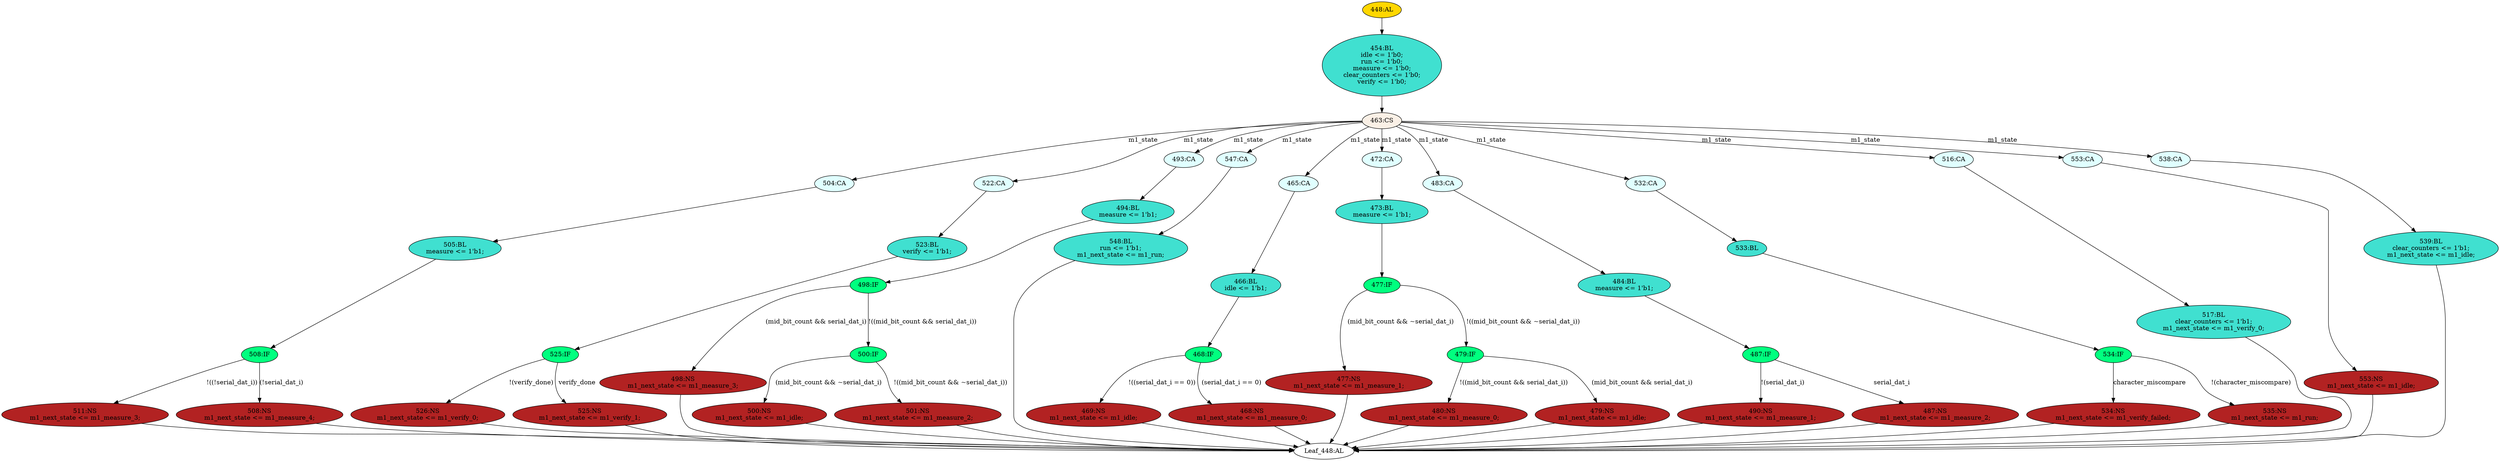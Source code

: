 strict digraph "" {
	node [label="\N"];
	"494:BL"	 [ast="<pyverilog.vparser.ast.Block object at 0x7f7881758b10>",
		fillcolor=turquoise,
		label="494:BL
measure <= 1'b1;",
		statements="[<pyverilog.vparser.ast.NonblockingSubstitution object at 0x7f7881758b50>]",
		style=filled,
		typ=Block];
	"498:IF"	 [ast="<pyverilog.vparser.ast.IfStatement object at 0x7f7881758c90>",
		fillcolor=springgreen,
		label="498:IF",
		statements="[]",
		style=filled,
		typ=IfStatement];
	"494:BL" -> "498:IF"	 [cond="[]",
		lineno=None];
	"534:NS"	 [ast="<pyverilog.vparser.ast.NonblockingSubstitution object at 0x7f7881749310>",
		fillcolor=firebrick,
		label="534:NS
m1_next_state <= m1_verify_failed;",
		statements="[<pyverilog.vparser.ast.NonblockingSubstitution object at 0x7f7881749310>]",
		style=filled,
		typ=NonblockingSubstitution];
	"Leaf_448:AL"	 [def_var="['verify', 'run', 'm1_next_state', 'clear_counters', 'idle', 'measure']",
		label="Leaf_448:AL"];
	"534:NS" -> "Leaf_448:AL"	 [cond="[]",
		lineno=None];
	"448:AL"	 [ast="<pyverilog.vparser.ast.Always object at 0x7f788174f6d0>",
		clk_sens=False,
		fillcolor=gold,
		label="448:AL",
		sens="['m1_state', 'mid_bit_count', 'serial_dat_i', 'verify_done', 'character_miscompare']",
		statements="[]",
		style=filled,
		typ=Always,
		use_var="['m1_state', 'verify_done', 'serial_dat_i', 'character_miscompare', 'mid_bit_count']"];
	"454:BL"	 [ast="<pyverilog.vparser.ast.Block object at 0x7f788174fa90>",
		fillcolor=turquoise,
		label="454:BL
idle <= 1'b0;
run <= 1'b0;
measure <= 1'b0;
clear_counters <= 1'b0;
verify <= 1'b0;",
		statements="[<pyverilog.vparser.ast.NonblockingSubstitution object at 0x7f788174fb10>, <pyverilog.vparser.ast.NonblockingSubstitution object \
at 0x7f788174fc50>, <pyverilog.vparser.ast.NonblockingSubstitution object at 0x7f788174fd90>, <pyverilog.vparser.ast.NonblockingSubstitution \
object at 0x7f788174fed0>, <pyverilog.vparser.ast.NonblockingSubstitution object at 0x7f7881750090>]",
		style=filled,
		typ=Block];
	"448:AL" -> "454:BL"	 [cond="[]",
		lineno=None];
	"526:NS"	 [ast="<pyverilog.vparser.ast.NonblockingSubstitution object at 0x7f78816e0e50>",
		fillcolor=firebrick,
		label="526:NS
m1_next_state <= m1_verify_0;",
		statements="[<pyverilog.vparser.ast.NonblockingSubstitution object at 0x7f78816e0e50>]",
		style=filled,
		typ=NonblockingSubstitution];
	"526:NS" -> "Leaf_448:AL"	 [cond="[]",
		lineno=None];
	"504:CA"	 [ast="<pyverilog.vparser.ast.Case object at 0x7f78816e0490>",
		fillcolor=lightcyan,
		label="504:CA",
		statements="[]",
		style=filled,
		typ=Case];
	"505:BL"	 [ast="<pyverilog.vparser.ast.Block object at 0x7f78816e0550>",
		fillcolor=turquoise,
		label="505:BL
measure <= 1'b1;",
		statements="[<pyverilog.vparser.ast.NonblockingSubstitution object at 0x7f78816e0590>]",
		style=filled,
		typ=Block];
	"504:CA" -> "505:BL"	 [cond="[]",
		lineno=None];
	"498:NS"	 [ast="<pyverilog.vparser.ast.NonblockingSubstitution object at 0x7f78816e0210>",
		fillcolor=firebrick,
		label="498:NS
m1_next_state <= m1_measure_3;",
		statements="[<pyverilog.vparser.ast.NonblockingSubstitution object at 0x7f78816e0210>]",
		style=filled,
		typ=NonblockingSubstitution];
	"498:NS" -> "Leaf_448:AL"	 [cond="[]",
		lineno=None];
	"469:NS"	 [ast="<pyverilog.vparser.ast.NonblockingSubstitution object at 0x7f78817504d0>",
		fillcolor=firebrick,
		label="469:NS
m1_next_state <= m1_idle;",
		statements="[<pyverilog.vparser.ast.NonblockingSubstitution object at 0x7f78817504d0>]",
		style=filled,
		typ=NonblockingSubstitution];
	"469:NS" -> "Leaf_448:AL"	 [cond="[]",
		lineno=None];
	"487:IF"	 [ast="<pyverilog.vparser.ast.IfStatement object at 0x7f7881758610>",
		fillcolor=springgreen,
		label="487:IF",
		statements="[]",
		style=filled,
		typ=IfStatement];
	"490:NS"	 [ast="<pyverilog.vparser.ast.NonblockingSubstitution object at 0x7f7881758650>",
		fillcolor=firebrick,
		label="490:NS
m1_next_state <= m1_measure_1;",
		statements="[<pyverilog.vparser.ast.NonblockingSubstitution object at 0x7f7881758650>]",
		style=filled,
		typ=NonblockingSubstitution];
	"487:IF" -> "490:NS"	 [cond="['serial_dat_i']",
		label="!(serial_dat_i)",
		lineno=487];
	"487:NS"	 [ast="<pyverilog.vparser.ast.NonblockingSubstitution object at 0x7f7881758810>",
		fillcolor=firebrick,
		label="487:NS
m1_next_state <= m1_measure_2;",
		statements="[<pyverilog.vparser.ast.NonblockingSubstitution object at 0x7f7881758810>]",
		style=filled,
		typ=NonblockingSubstitution];
	"487:IF" -> "487:NS"	 [cond="['serial_dat_i']",
		label=serial_dat_i,
		lineno=487];
	"522:CA"	 [ast="<pyverilog.vparser.ast.Case object at 0x7f78816e0c10>",
		fillcolor=lightcyan,
		label="522:CA",
		statements="[]",
		style=filled,
		typ=Case];
	"523:BL"	 [ast="<pyverilog.vparser.ast.Block object at 0x7f78816e0c90>",
		fillcolor=turquoise,
		label="523:BL
verify <= 1'b1;",
		statements="[<pyverilog.vparser.ast.NonblockingSubstitution object at 0x7f78816e0cd0>]",
		style=filled,
		typ=Block];
	"522:CA" -> "523:BL"	 [cond="[]",
		lineno=None];
	"508:IF"	 [ast="<pyverilog.vparser.ast.IfStatement object at 0x7f78816e06d0>",
		fillcolor=springgreen,
		label="508:IF",
		statements="[]",
		style=filled,
		typ=IfStatement];
	"505:BL" -> "508:IF"	 [cond="[]",
		lineno=None];
	"533:BL"	 [ast="<pyverilog.vparser.ast.Block object at 0x7f78816e9250>",
		fillcolor=turquoise,
		label="533:BL",
		statements="[]",
		style=filled,
		typ=Block];
	"534:IF"	 [ast="<pyverilog.vparser.ast.IfStatement object at 0x7f78816e9290>",
		fillcolor=springgreen,
		label="534:IF",
		statements="[]",
		style=filled,
		typ=IfStatement];
	"533:BL" -> "534:IF"	 [cond="[]",
		lineno=None];
	"511:NS"	 [ast="<pyverilog.vparser.ast.NonblockingSubstitution object at 0x7f78816e0710>",
		fillcolor=firebrick,
		label="511:NS
m1_next_state <= m1_measure_3;",
		statements="[<pyverilog.vparser.ast.NonblockingSubstitution object at 0x7f78816e0710>]",
		style=filled,
		typ=NonblockingSubstitution];
	"511:NS" -> "Leaf_448:AL"	 [cond="[]",
		lineno=None];
	"480:NS"	 [ast="<pyverilog.vparser.ast.NonblockingSubstitution object at 0x7f7881750bd0>",
		fillcolor=firebrick,
		label="480:NS
m1_next_state <= m1_measure_0;",
		statements="[<pyverilog.vparser.ast.NonblockingSubstitution object at 0x7f7881750bd0>]",
		style=filled,
		typ=NonblockingSubstitution];
	"480:NS" -> "Leaf_448:AL"	 [cond="[]",
		lineno=None];
	"493:CA"	 [ast="<pyverilog.vparser.ast.Case object at 0x7f7881758a50>",
		fillcolor=lightcyan,
		label="493:CA",
		statements="[]",
		style=filled,
		typ=Case];
	"493:CA" -> "494:BL"	 [cond="[]",
		lineno=None];
	"463:CS"	 [ast="<pyverilog.vparser.ast.CaseStatement object at 0x7f78817501d0>",
		fillcolor=linen,
		label="463:CS",
		statements="[]",
		style=filled,
		typ=CaseStatement];
	"454:BL" -> "463:CS"	 [cond="[]",
		lineno=None];
	"547:CA"	 [ast="<pyverilog.vparser.ast.Case object at 0x7f78816e98d0>",
		fillcolor=lightcyan,
		label="547:CA",
		statements="[]",
		style=filled,
		typ=Case];
	"548:BL"	 [ast="<pyverilog.vparser.ast.Block object at 0x7f78816e9950>",
		fillcolor=turquoise,
		label="548:BL
run <= 1'b1;
m1_next_state <= m1_run;",
		statements="[<pyverilog.vparser.ast.NonblockingSubstitution object at 0x7f78816e9990>, <pyverilog.vparser.ast.NonblockingSubstitution object \
at 0x7f78816e9b10>]",
		style=filled,
		typ=Block];
	"547:CA" -> "548:BL"	 [cond="[]",
		lineno=None];
	"463:CS" -> "504:CA"	 [cond="['m1_state']",
		label=m1_state,
		lineno=463];
	"463:CS" -> "522:CA"	 [cond="['m1_state']",
		label=m1_state,
		lineno=463];
	"463:CS" -> "493:CA"	 [cond="['m1_state']",
		label=m1_state,
		lineno=463];
	"463:CS" -> "547:CA"	 [cond="['m1_state']",
		label=m1_state,
		lineno=463];
	"465:CA"	 [ast="<pyverilog.vparser.ast.Case object at 0x7f7881750290>",
		fillcolor=lightcyan,
		label="465:CA",
		statements="[]",
		style=filled,
		typ=Case];
	"463:CS" -> "465:CA"	 [cond="['m1_state']",
		label=m1_state,
		lineno=463];
	"472:CA"	 [ast="<pyverilog.vparser.ast.Case object at 0x7f7881750910>",
		fillcolor=lightcyan,
		label="472:CA",
		statements="[]",
		style=filled,
		typ=Case];
	"463:CS" -> "472:CA"	 [cond="['m1_state']",
		label=m1_state,
		lineno=463];
	"483:CA"	 [ast="<pyverilog.vparser.ast.Case object at 0x7f78817583d0>",
		fillcolor=lightcyan,
		label="483:CA",
		statements="[]",
		style=filled,
		typ=Case];
	"463:CS" -> "483:CA"	 [cond="['m1_state']",
		label=m1_state,
		lineno=463];
	"532:CA"	 [ast="<pyverilog.vparser.ast.Case object at 0x7f78816e91d0>",
		fillcolor=lightcyan,
		label="532:CA",
		statements="[]",
		style=filled,
		typ=Case];
	"463:CS" -> "532:CA"	 [cond="['m1_state']",
		label=m1_state,
		lineno=463];
	"516:CA"	 [ast="<pyverilog.vparser.ast.Case object at 0x7f78816e0b50>",
		fillcolor=lightcyan,
		label="516:CA",
		statements="[]",
		style=filled,
		typ=Case];
	"463:CS" -> "516:CA"	 [cond="['m1_state']",
		label=m1_state,
		lineno=463];
	"553:CA"	 [ast="<pyverilog.vparser.ast.Case object at 0x7f78816e9c90>",
		fillcolor=lightcyan,
		label="553:CA",
		statements="[]",
		style=filled,
		typ=Case];
	"463:CS" -> "553:CA"	 [cond="['m1_state']",
		label=m1_state,
		lineno=463];
	"538:CA"	 [ast="<pyverilog.vparser.ast.Case object at 0x7f78816e9490>",
		fillcolor=lightcyan,
		label="538:CA",
		statements="[]",
		style=filled,
		typ=Case];
	"463:CS" -> "538:CA"	 [cond="['m1_state']",
		label=m1_state,
		lineno=463];
	"477:NS"	 [ast="<pyverilog.vparser.ast.NonblockingSubstitution object at 0x7f7881758090>",
		fillcolor=firebrick,
		label="477:NS
m1_next_state <= m1_measure_1;",
		statements="[<pyverilog.vparser.ast.NonblockingSubstitution object at 0x7f7881758090>]",
		style=filled,
		typ=NonblockingSubstitution];
	"477:NS" -> "Leaf_448:AL"	 [cond="[]",
		lineno=None];
	"500:NS"	 [ast="<pyverilog.vparser.ast.NonblockingSubstitution object at 0x7f7881758ed0>",
		fillcolor=firebrick,
		label="500:NS
m1_next_state <= m1_idle;",
		statements="[<pyverilog.vparser.ast.NonblockingSubstitution object at 0x7f7881758ed0>]",
		style=filled,
		typ=NonblockingSubstitution];
	"500:NS" -> "Leaf_448:AL"	 [cond="[]",
		lineno=None];
	"466:BL"	 [ast="<pyverilog.vparser.ast.Block object at 0x7f7881750310>",
		fillcolor=turquoise,
		label="466:BL
idle <= 1'b1;",
		statements="[<pyverilog.vparser.ast.NonblockingSubstitution object at 0x7f7881750350>]",
		style=filled,
		typ=Block];
	"465:CA" -> "466:BL"	 [cond="[]",
		lineno=None];
	"508:IF" -> "511:NS"	 [cond="['serial_dat_i']",
		label="!((!serial_dat_i))",
		lineno=508];
	"508:NS"	 [ast="<pyverilog.vparser.ast.NonblockingSubstitution object at 0x7f78816e08d0>",
		fillcolor=firebrick,
		label="508:NS
m1_next_state <= m1_measure_4;",
		statements="[<pyverilog.vparser.ast.NonblockingSubstitution object at 0x7f78816e08d0>]",
		style=filled,
		typ=NonblockingSubstitution];
	"508:IF" -> "508:NS"	 [cond="['serial_dat_i']",
		label="(!serial_dat_i)",
		lineno=508];
	"484:BL"	 [ast="<pyverilog.vparser.ast.Block object at 0x7f7881758490>",
		fillcolor=turquoise,
		label="484:BL
measure <= 1'b1;",
		statements="[<pyverilog.vparser.ast.NonblockingSubstitution object at 0x7f78817584d0>]",
		style=filled,
		typ=Block];
	"484:BL" -> "487:IF"	 [cond="[]",
		lineno=None];
	"468:NS"	 [ast="<pyverilog.vparser.ast.NonblockingSubstitution object at 0x7f7881750650>",
		fillcolor=firebrick,
		label="468:NS
m1_next_state <= m1_measure_0;",
		statements="[<pyverilog.vparser.ast.NonblockingSubstitution object at 0x7f7881750650>]",
		style=filled,
		typ=NonblockingSubstitution];
	"468:NS" -> "Leaf_448:AL"	 [cond="[]",
		lineno=None];
	"500:IF"	 [ast="<pyverilog.vparser.ast.IfStatement object at 0x7f7881758cd0>",
		fillcolor=springgreen,
		label="500:IF",
		statements="[]",
		style=filled,
		typ=IfStatement];
	"500:IF" -> "500:NS"	 [cond="['mid_bit_count', 'serial_dat_i']",
		label="(mid_bit_count && ~serial_dat_i)",
		lineno=500];
	"501:NS"	 [ast="<pyverilog.vparser.ast.NonblockingSubstitution object at 0x7f7881758d10>",
		fillcolor=firebrick,
		label="501:NS
m1_next_state <= m1_measure_2;",
		statements="[<pyverilog.vparser.ast.NonblockingSubstitution object at 0x7f7881758d10>]",
		style=filled,
		typ=NonblockingSubstitution];
	"500:IF" -> "501:NS"	 [cond="['mid_bit_count', 'serial_dat_i']",
		label="!((mid_bit_count && ~serial_dat_i))",
		lineno=500];
	"477:IF"	 [ast="<pyverilog.vparser.ast.IfStatement object at 0x7f7881750b50>",
		fillcolor=springgreen,
		label="477:IF",
		statements="[]",
		style=filled,
		typ=IfStatement];
	"477:IF" -> "477:NS"	 [cond="['mid_bit_count', 'serial_dat_i']",
		label="(mid_bit_count && ~serial_dat_i)",
		lineno=477];
	"479:IF"	 [ast="<pyverilog.vparser.ast.IfStatement object at 0x7f7881750b90>",
		fillcolor=springgreen,
		label="479:IF",
		statements="[]",
		style=filled,
		typ=IfStatement];
	"477:IF" -> "479:IF"	 [cond="['mid_bit_count', 'serial_dat_i']",
		label="!((mid_bit_count && ~serial_dat_i))",
		lineno=477];
	"479:NS"	 [ast="<pyverilog.vparser.ast.NonblockingSubstitution object at 0x7f7881750d90>",
		fillcolor=firebrick,
		label="479:NS
m1_next_state <= m1_idle;",
		statements="[<pyverilog.vparser.ast.NonblockingSubstitution object at 0x7f7881750d90>]",
		style=filled,
		typ=NonblockingSubstitution];
	"479:NS" -> "Leaf_448:AL"	 [cond="[]",
		lineno=None];
	"535:NS"	 [ast="<pyverilog.vparser.ast.NonblockingSubstitution object at 0x7f78816e92d0>",
		fillcolor=firebrick,
		label="535:NS
m1_next_state <= m1_run;",
		statements="[<pyverilog.vparser.ast.NonblockingSubstitution object at 0x7f78816e92d0>]",
		style=filled,
		typ=NonblockingSubstitution];
	"535:NS" -> "Leaf_448:AL"	 [cond="[]",
		lineno=None];
	"525:NS"	 [ast="<pyverilog.vparser.ast.NonblockingSubstitution object at 0x7f78816e0fd0>",
		fillcolor=firebrick,
		label="525:NS
m1_next_state <= m1_verify_1;",
		statements="[<pyverilog.vparser.ast.NonblockingSubstitution object at 0x7f78816e0fd0>]",
		style=filled,
		typ=NonblockingSubstitution];
	"525:NS" -> "Leaf_448:AL"	 [cond="[]",
		lineno=None];
	"468:IF"	 [ast="<pyverilog.vparser.ast.IfStatement object at 0x7f7881750490>",
		fillcolor=springgreen,
		label="468:IF",
		statements="[]",
		style=filled,
		typ=IfStatement];
	"468:IF" -> "469:NS"	 [cond="['serial_dat_i']",
		label="!((serial_dat_i == 0))",
		lineno=468];
	"468:IF" -> "468:NS"	 [cond="['serial_dat_i']",
		label="(serial_dat_i == 0)",
		lineno=468];
	"473:BL"	 [ast="<pyverilog.vparser.ast.Block object at 0x7f78817509d0>",
		fillcolor=turquoise,
		label="473:BL
measure <= 1'b1;",
		statements="[<pyverilog.vparser.ast.NonblockingSubstitution object at 0x7f7881750a10>]",
		style=filled,
		typ=Block];
	"472:CA" -> "473:BL"	 [cond="[]",
		lineno=None];
	"473:BL" -> "477:IF"	 [cond="[]",
		lineno=None];
	"548:BL" -> "Leaf_448:AL"	 [cond="[]",
		lineno=None];
	"525:IF"	 [ast="<pyverilog.vparser.ast.IfStatement object at 0x7f78816e0e10>",
		fillcolor=springgreen,
		label="525:IF",
		statements="[]",
		style=filled,
		typ=IfStatement];
	"523:BL" -> "525:IF"	 [cond="[]",
		lineno=None];
	"498:IF" -> "498:NS"	 [cond="['mid_bit_count', 'serial_dat_i']",
		label="(mid_bit_count && serial_dat_i)",
		lineno=498];
	"498:IF" -> "500:IF"	 [cond="['mid_bit_count', 'serial_dat_i']",
		label="!((mid_bit_count && serial_dat_i))",
		lineno=498];
	"553:NS"	 [ast="<pyverilog.vparser.ast.NonblockingSubstitution object at 0x7f78816e9cd0>",
		fillcolor=firebrick,
		label="553:NS
m1_next_state <= m1_idle;",
		statements="[<pyverilog.vparser.ast.NonblockingSubstitution object at 0x7f78816e9cd0>]",
		style=filled,
		typ=NonblockingSubstitution];
	"553:NS" -> "Leaf_448:AL"	 [cond="[]",
		lineno=None];
	"539:BL"	 [ast="<pyverilog.vparser.ast.Block object at 0x7f78816e9550>",
		fillcolor=turquoise,
		label="539:BL
clear_counters <= 1'b1;
m1_next_state <= m1_idle;",
		statements="[<pyverilog.vparser.ast.NonblockingSubstitution object at 0x7f78816e9590>, <pyverilog.vparser.ast.NonblockingSubstitution object \
at 0x7f78816e9750>]",
		style=filled,
		typ=Block];
	"539:BL" -> "Leaf_448:AL"	 [cond="[]",
		lineno=None];
	"483:CA" -> "484:BL"	 [cond="[]",
		lineno=None];
	"490:NS" -> "Leaf_448:AL"	 [cond="[]",
		lineno=None];
	"517:BL"	 [ast="<pyverilog.vparser.ast.Block object at 0x7f788174f490>",
		fillcolor=turquoise,
		label="517:BL
clear_counters <= 1'b1;
m1_next_state <= m1_verify_0;",
		statements="[<pyverilog.vparser.ast.NonblockingSubstitution object at 0x7f788174f190>, <pyverilog.vparser.ast.NonblockingSubstitution object \
at 0x7f788174f310>]",
		style=filled,
		typ=Block];
	"517:BL" -> "Leaf_448:AL"	 [cond="[]",
		lineno=None];
	"532:CA" -> "533:BL"	 [cond="[]",
		lineno=None];
	"525:IF" -> "526:NS"	 [cond="['verify_done']",
		label="!(verify_done)",
		lineno=525];
	"525:IF" -> "525:NS"	 [cond="['verify_done']",
		label=verify_done,
		lineno=525];
	"516:CA" -> "517:BL"	 [cond="[]",
		lineno=None];
	"479:IF" -> "480:NS"	 [cond="['mid_bit_count', 'serial_dat_i']",
		label="!((mid_bit_count && serial_dat_i))",
		lineno=479];
	"479:IF" -> "479:NS"	 [cond="['mid_bit_count', 'serial_dat_i']",
		label="(mid_bit_count && serial_dat_i)",
		lineno=479];
	"534:IF" -> "534:NS"	 [cond="['character_miscompare']",
		label=character_miscompare,
		lineno=534];
	"534:IF" -> "535:NS"	 [cond="['character_miscompare']",
		label="!(character_miscompare)",
		lineno=534];
	"508:NS" -> "Leaf_448:AL"	 [cond="[]",
		lineno=None];
	"487:NS" -> "Leaf_448:AL"	 [cond="[]",
		lineno=None];
	"501:NS" -> "Leaf_448:AL"	 [cond="[]",
		lineno=None];
	"553:CA" -> "553:NS"	 [cond="[]",
		lineno=None];
	"538:CA" -> "539:BL"	 [cond="[]",
		lineno=None];
	"466:BL" -> "468:IF"	 [cond="[]",
		lineno=None];
}
